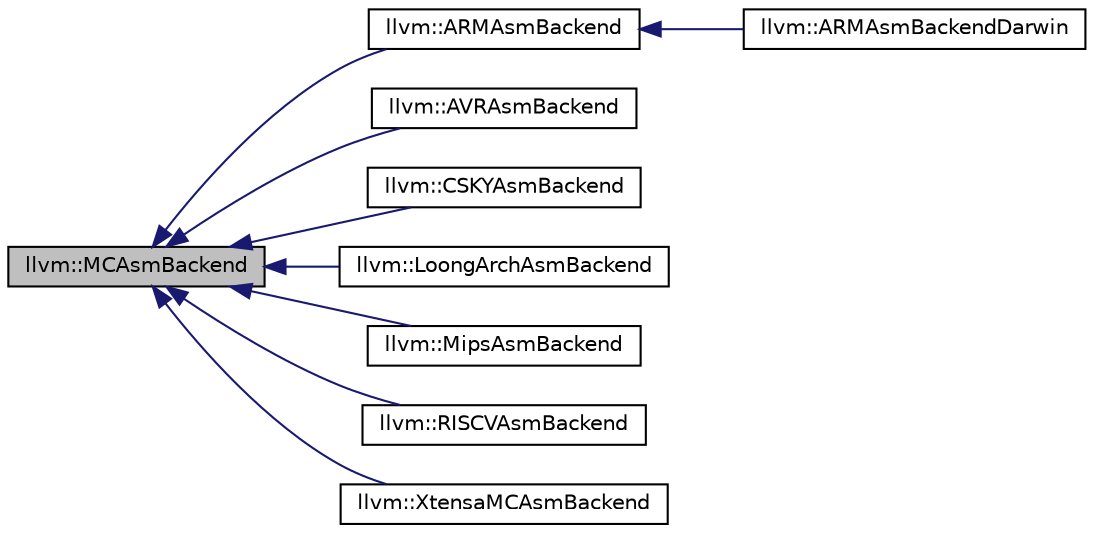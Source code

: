 digraph "llvm::MCAsmBackend"
{
 // LATEX_PDF_SIZE
  bgcolor="transparent";
  edge [fontname="Helvetica",fontsize="10",labelfontname="Helvetica",labelfontsize="10"];
  node [fontname="Helvetica",fontsize="10",shape=record];
  rankdir="LR";
  Node1 [label="llvm::MCAsmBackend",height=0.2,width=0.4,color="black", fillcolor="grey75", style="filled", fontcolor="black",tooltip="Generic interface to target specific assembler backends."];
  Node1 -> Node2 [dir="back",color="midnightblue",fontsize="10",style="solid",fontname="Helvetica"];
  Node2 [label="llvm::ARMAsmBackend",height=0.2,width=0.4,color="black",URL="$classllvm_1_1ARMAsmBackend.html",tooltip=" "];
  Node2 -> Node3 [dir="back",color="midnightblue",fontsize="10",style="solid",fontname="Helvetica"];
  Node3 [label="llvm::ARMAsmBackendDarwin",height=0.2,width=0.4,color="black",URL="$classllvm_1_1ARMAsmBackendDarwin.html",tooltip=" "];
  Node1 -> Node4 [dir="back",color="midnightblue",fontsize="10",style="solid",fontname="Helvetica"];
  Node4 [label="llvm::AVRAsmBackend",height=0.2,width=0.4,color="black",URL="$classllvm_1_1AVRAsmBackend.html",tooltip="Utilities for manipulating generated AVR machine code."];
  Node1 -> Node5 [dir="back",color="midnightblue",fontsize="10",style="solid",fontname="Helvetica"];
  Node5 [label="llvm::CSKYAsmBackend",height=0.2,width=0.4,color="black",URL="$classllvm_1_1CSKYAsmBackend.html",tooltip=" "];
  Node1 -> Node6 [dir="back",color="midnightblue",fontsize="10",style="solid",fontname="Helvetica"];
  Node6 [label="llvm::LoongArchAsmBackend",height=0.2,width=0.4,color="black",URL="$classllvm_1_1LoongArchAsmBackend.html",tooltip=" "];
  Node1 -> Node7 [dir="back",color="midnightblue",fontsize="10",style="solid",fontname="Helvetica"];
  Node7 [label="llvm::MipsAsmBackend",height=0.2,width=0.4,color="black",URL="$classllvm_1_1MipsAsmBackend.html",tooltip=" "];
  Node1 -> Node8 [dir="back",color="midnightblue",fontsize="10",style="solid",fontname="Helvetica"];
  Node8 [label="llvm::RISCVAsmBackend",height=0.2,width=0.4,color="black",URL="$classllvm_1_1RISCVAsmBackend.html",tooltip=" "];
  Node1 -> Node9 [dir="back",color="midnightblue",fontsize="10",style="solid",fontname="Helvetica"];
  Node9 [label="llvm::XtensaMCAsmBackend",height=0.2,width=0.4,color="black",URL="$classllvm_1_1XtensaMCAsmBackend.html",tooltip=" "];
}
